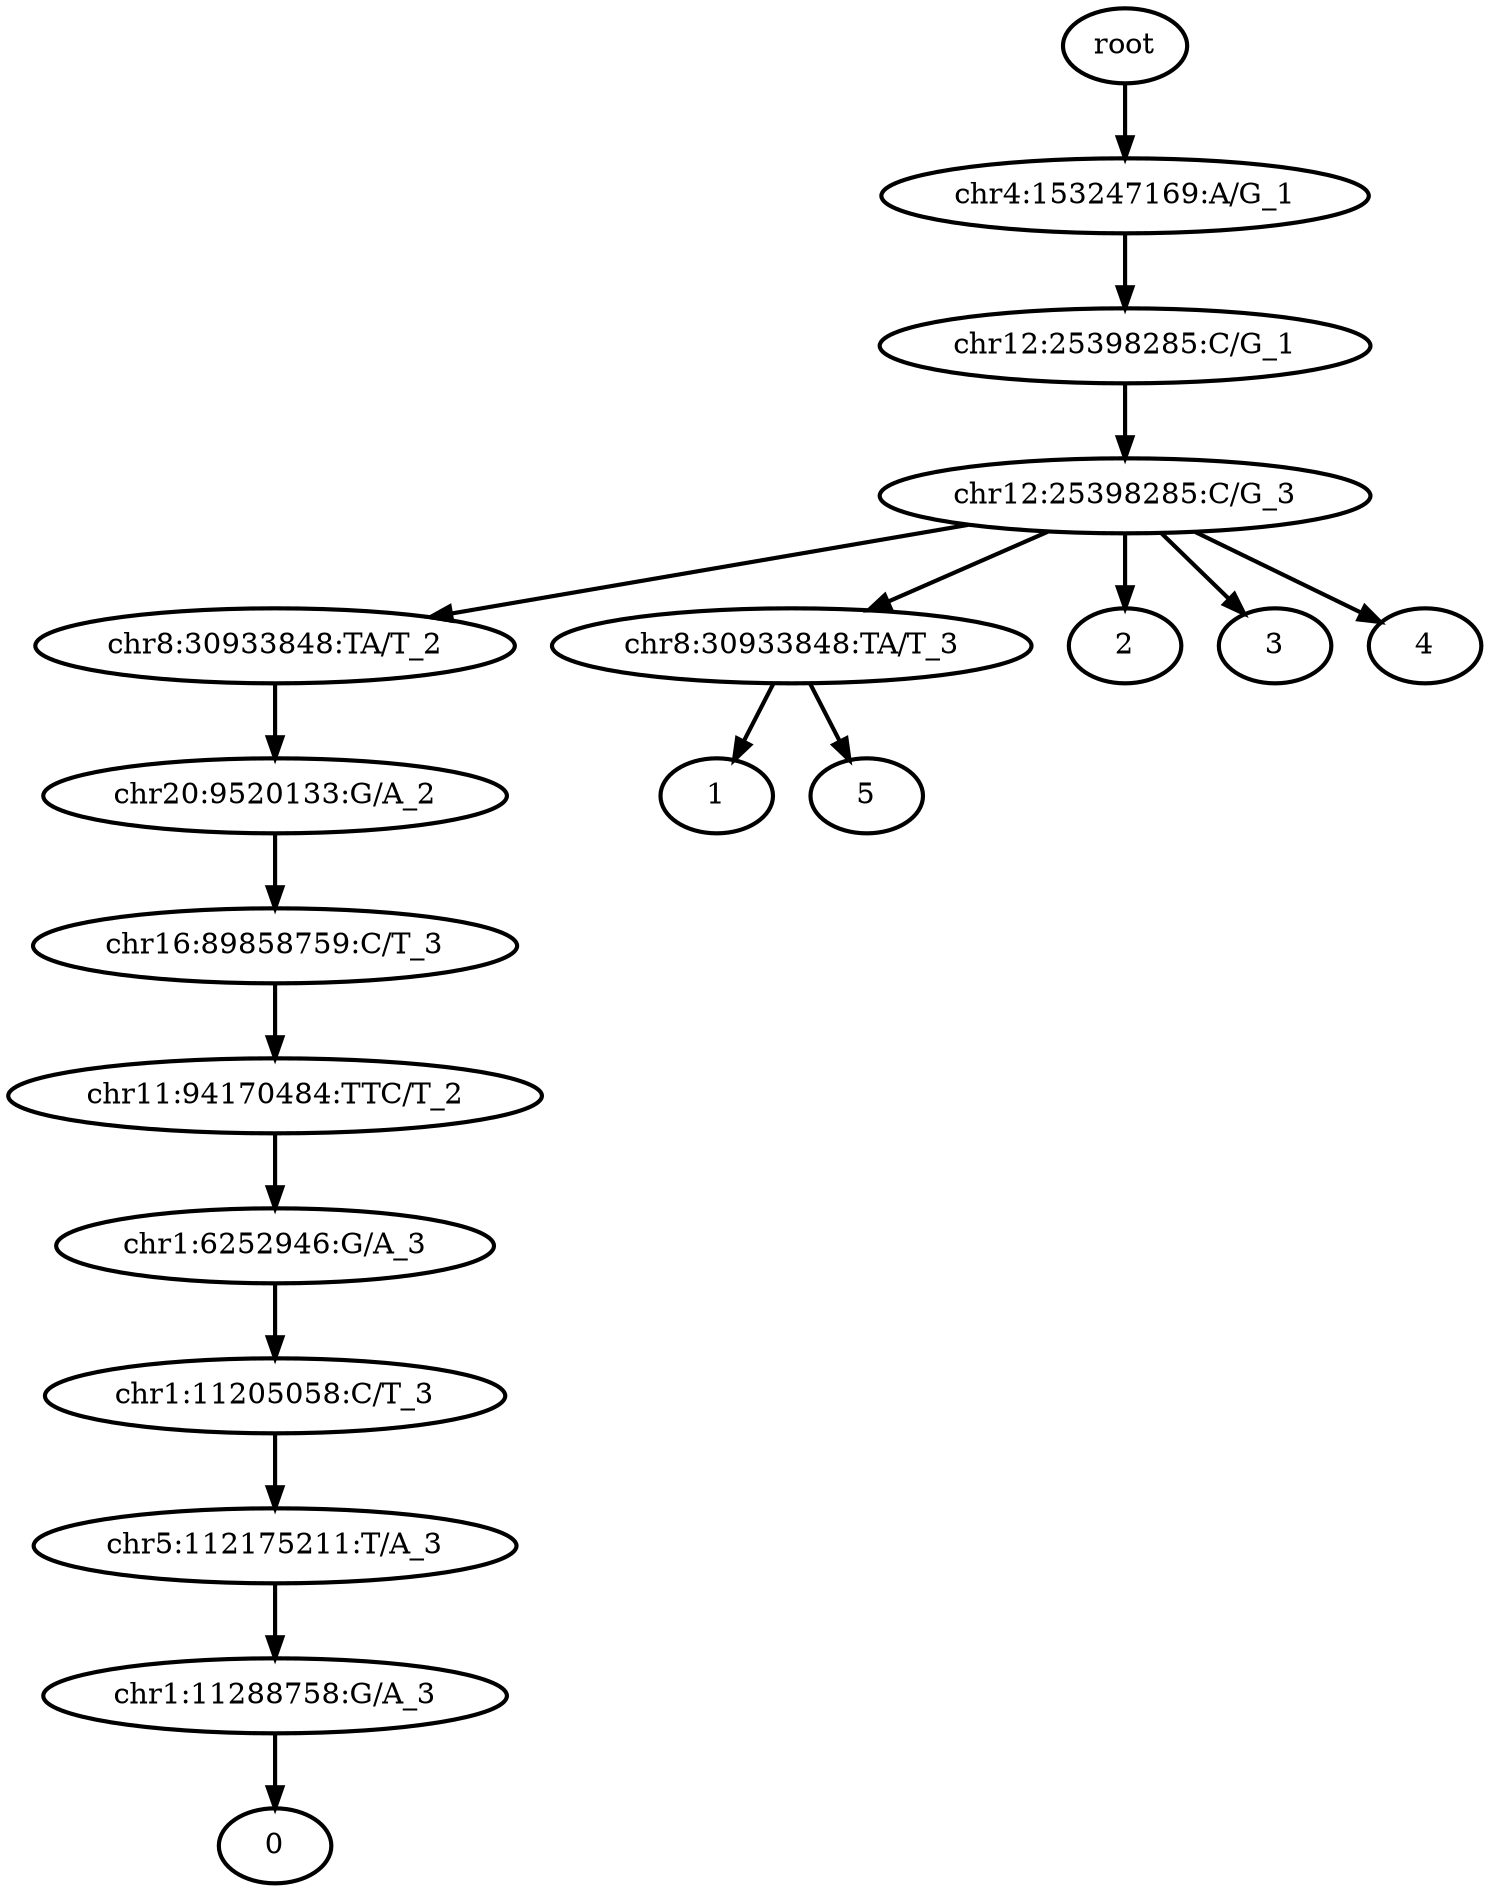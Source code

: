 digraph N {
	overlap="false"
	rankdir="TB"
	0 [label="root", style="bold"];
	1 [label="chr8:30933848:TA/T_2", style="bold"];
	2 [label="chr20:9520133:G/A_2", style="bold"];
	3 [label="chr16:89858759:C/T_3", style="bold"];
	4 [label="chr11:94170484:TTC/T_2", style="bold"];
	5 [label="chr1:6252946:G/A_3", style="bold"];
	6 [label="chr1:11205058:C/T_3", style="bold"];
	7 [label="chr5:112175211:T/A_3", style="bold"];
	8 [label="chr1:11288758:G/A_3", style="bold"];
	9 [label="0", style="bold"];
	10 [label="chr8:30933848:TA/T_3", style="bold"];
	11 [label="1", style="bold"];
	12 [label="2", style="bold"];
	13 [label="3", style="bold"];
	14 [label="4", style="bold"];
	15 [label="5", style="bold"];
	16 [label="chr12:25398285:C/G_3", style="bold"];
	17 [label="chr4:153247169:A/G_1", style="bold"];
	18 [label="chr12:25398285:C/G_1", style="bold"];
	0 -> 17 [style="bold"];
	1 -> 2 [style="bold"];
	2 -> 3 [style="bold"];
	3 -> 4 [style="bold"];
	4 -> 5 [style="bold"];
	5 -> 6 [style="bold"];
	6 -> 7 [style="bold"];
	7 -> 8 [style="bold"];
	8 -> 9 [style="bold"];
	10 -> 11 [style="bold"];
	10 -> 15 [style="bold"];
	16 -> 1 [style="bold"];
	16 -> 10 [style="bold"];
	16 -> 12 [style="bold"];
	16 -> 13 [style="bold"];
	16 -> 14 [style="bold"];
	17 -> 18 [style="bold"];
	18 -> 16 [style="bold"];
}